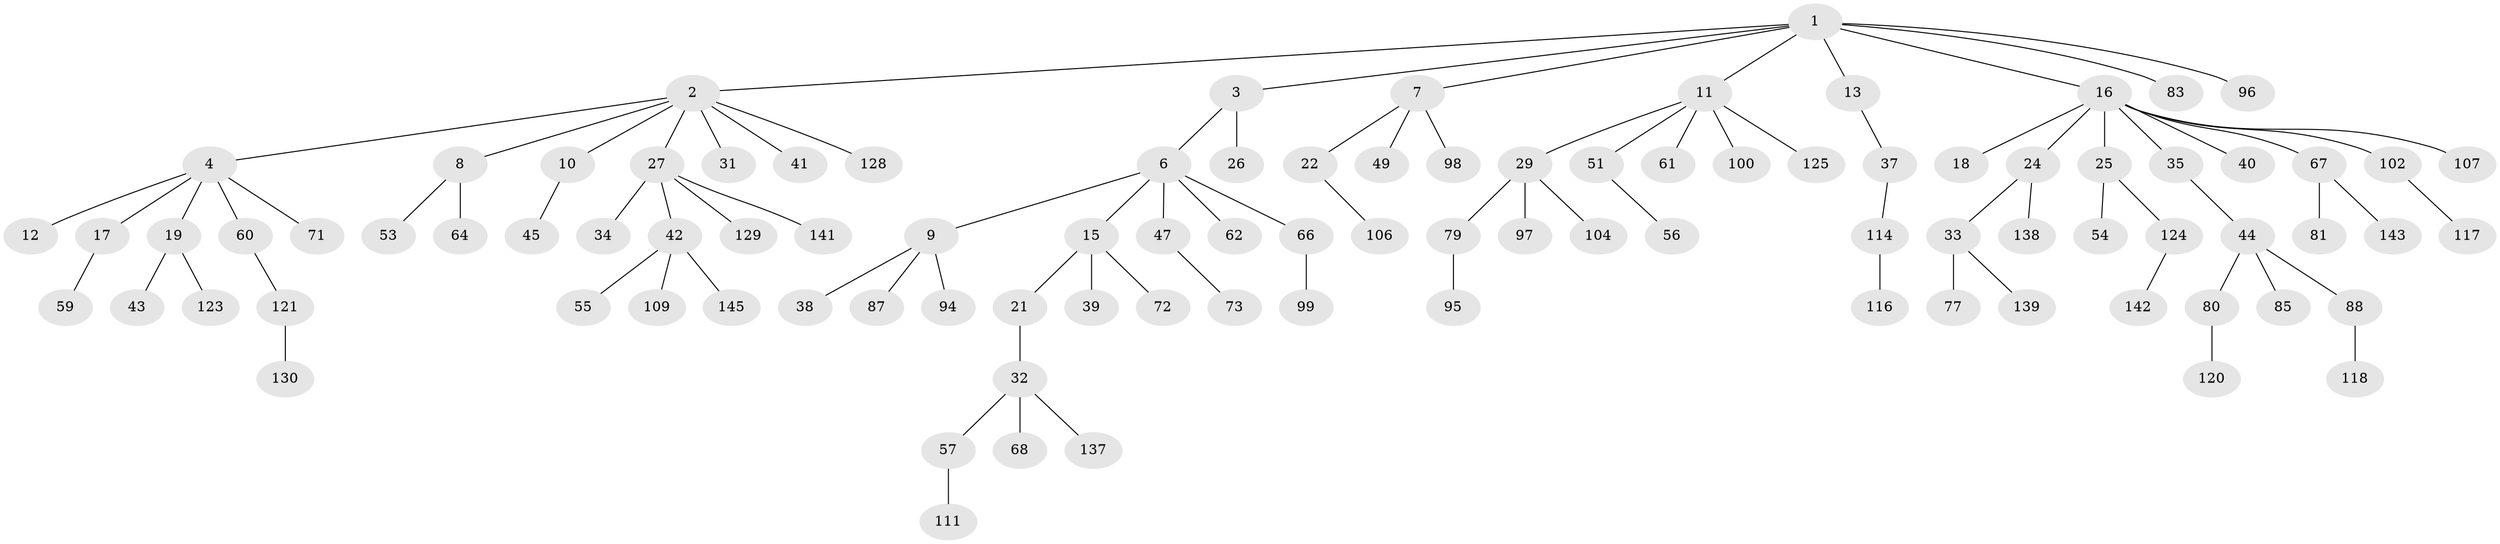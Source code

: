 // original degree distribution, {6: 0.006896551724137931, 7: 0.020689655172413793, 3: 0.0896551724137931, 5: 0.041379310344827586, 4: 0.06206896551724138, 2: 0.296551724137931, 1: 0.4827586206896552}
// Generated by graph-tools (version 1.1) at 2025/42/03/06/25 10:42:05]
// undirected, 97 vertices, 96 edges
graph export_dot {
graph [start="1"]
  node [color=gray90,style=filled];
  1 [super="+5"];
  2 [super="+20"];
  3;
  4 [super="+14"];
  6 [super="+113"];
  7 [super="+30"];
  8 [super="+119"];
  9 [super="+82"];
  10;
  11 [super="+28"];
  12 [super="+105"];
  13;
  15 [super="+92"];
  16 [super="+23"];
  17;
  18 [super="+134"];
  19 [super="+90"];
  21 [super="+75"];
  22 [super="+36"];
  24 [super="+63"];
  25 [super="+86"];
  26 [super="+126"];
  27 [super="+108"];
  29 [super="+91"];
  31;
  32 [super="+135"];
  33 [super="+48"];
  34 [super="+52"];
  35 [super="+69"];
  37 [super="+74"];
  38;
  39 [super="+50"];
  40;
  41;
  42 [super="+46"];
  43;
  44 [super="+58"];
  45;
  47 [super="+65"];
  49;
  51;
  53;
  54 [super="+101"];
  55 [super="+70"];
  56 [super="+89"];
  57;
  59;
  60;
  61;
  62;
  64;
  66 [super="+144"];
  67 [super="+78"];
  68 [super="+131"];
  71;
  72 [super="+76"];
  73;
  77;
  79;
  80 [super="+84"];
  81 [super="+93"];
  83 [super="+103"];
  85;
  87 [super="+110"];
  88;
  94;
  95;
  96 [super="+112"];
  97;
  98;
  99 [super="+122"];
  100;
  102;
  104;
  106 [super="+133"];
  107;
  109;
  111 [super="+115"];
  114;
  116 [super="+136"];
  117;
  118;
  120;
  121 [super="+140"];
  123;
  124 [super="+127"];
  125;
  128 [super="+132"];
  129;
  130;
  137;
  138;
  139;
  141;
  142;
  143;
  145;
  1 -- 2;
  1 -- 3;
  1 -- 13;
  1 -- 16;
  1 -- 96;
  1 -- 11;
  1 -- 83;
  1 -- 7;
  2 -- 4;
  2 -- 8;
  2 -- 10;
  2 -- 41;
  2 -- 128;
  2 -- 27;
  2 -- 31;
  3 -- 6;
  3 -- 26;
  4 -- 12;
  4 -- 60;
  4 -- 71;
  4 -- 17;
  4 -- 19;
  6 -- 9;
  6 -- 15;
  6 -- 47;
  6 -- 62;
  6 -- 66;
  7 -- 22;
  7 -- 49;
  7 -- 98;
  8 -- 53;
  8 -- 64;
  9 -- 38;
  9 -- 87;
  9 -- 94;
  10 -- 45;
  11 -- 29;
  11 -- 51;
  11 -- 61;
  11 -- 100;
  11 -- 125;
  13 -- 37;
  15 -- 21;
  15 -- 39;
  15 -- 72;
  16 -- 18;
  16 -- 25;
  16 -- 35;
  16 -- 40;
  16 -- 102;
  16 -- 24;
  16 -- 67;
  16 -- 107;
  17 -- 59;
  19 -- 43;
  19 -- 123;
  21 -- 32;
  22 -- 106;
  24 -- 33;
  24 -- 138;
  25 -- 54;
  25 -- 124;
  27 -- 34;
  27 -- 42;
  27 -- 129;
  27 -- 141;
  29 -- 79;
  29 -- 104;
  29 -- 97;
  32 -- 57;
  32 -- 68;
  32 -- 137;
  33 -- 139;
  33 -- 77;
  35 -- 44;
  37 -- 114;
  42 -- 55;
  42 -- 145;
  42 -- 109;
  44 -- 80;
  44 -- 85;
  44 -- 88;
  47 -- 73;
  51 -- 56;
  57 -- 111;
  60 -- 121;
  66 -- 99;
  67 -- 81;
  67 -- 143;
  79 -- 95;
  80 -- 120;
  88 -- 118;
  102 -- 117;
  114 -- 116;
  121 -- 130;
  124 -- 142;
}
